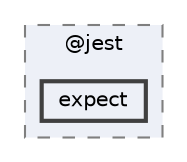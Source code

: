 digraph "C:/Users/arisc/OneDrive/Documents/GitHub/FINAL/EcoEats-Project/node_modules/@jest/expect"
{
 // LATEX_PDF_SIZE
  bgcolor="transparent";
  edge [fontname=Helvetica,fontsize=10,labelfontname=Helvetica,labelfontsize=10];
  node [fontname=Helvetica,fontsize=10,shape=box,height=0.2,width=0.4];
  compound=true
  subgraph clusterdir_a5f9a809b8491a8b02094d612b05c4e9 {
    graph [ bgcolor="#edf0f7", pencolor="grey50", label="@jest", fontname=Helvetica,fontsize=10 style="filled,dashed", URL="dir_a5f9a809b8491a8b02094d612b05c4e9.html",tooltip=""]
  dir_4e50e954e51cab9a4e978082e34f573a [label="expect", fillcolor="#edf0f7", color="grey25", style="filled,bold", URL="dir_4e50e954e51cab9a4e978082e34f573a.html",tooltip=""];
  }
}

